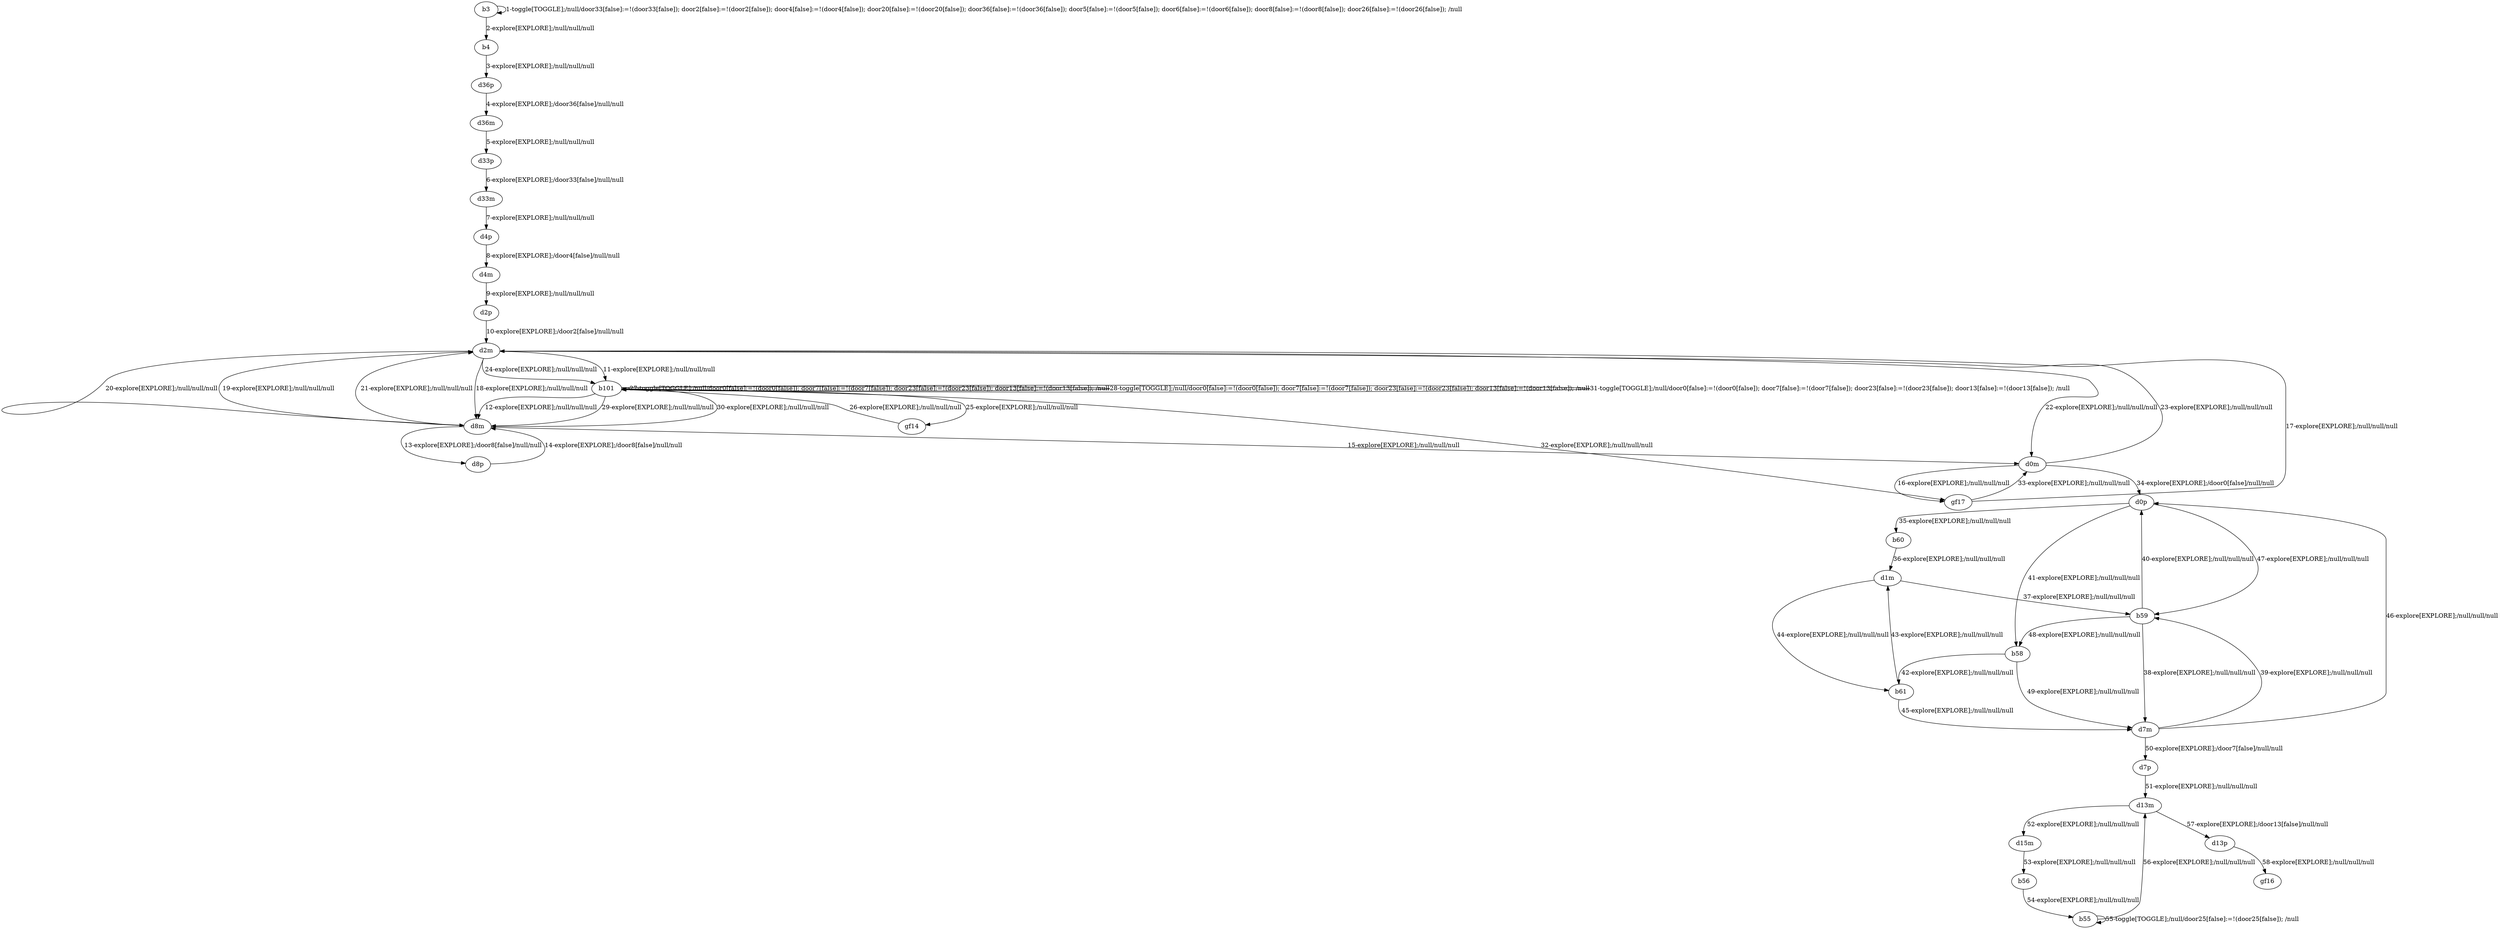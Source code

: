 # Total number of goals covered by this test: 5
# b55 --> b55
# b56 --> b55
# d13p --> gf16
# b55 --> d13m
# d15m --> b56

digraph g {
"b3" -> "b3" [label = "1-toggle[TOGGLE];/null/door33[false]:=!(door33[false]); door2[false]:=!(door2[false]); door4[false]:=!(door4[false]); door20[false]:=!(door20[false]); door36[false]:=!(door36[false]); door5[false]:=!(door5[false]); door6[false]:=!(door6[false]); door8[false]:=!(door8[false]); door26[false]:=!(door26[false]); /null"];
"b3" -> "b4" [label = "2-explore[EXPLORE];/null/null/null"];
"b4" -> "d36p" [label = "3-explore[EXPLORE];/null/null/null"];
"d36p" -> "d36m" [label = "4-explore[EXPLORE];/door36[false]/null/null"];
"d36m" -> "d33p" [label = "5-explore[EXPLORE];/null/null/null"];
"d33p" -> "d33m" [label = "6-explore[EXPLORE];/door33[false]/null/null"];
"d33m" -> "d4p" [label = "7-explore[EXPLORE];/null/null/null"];
"d4p" -> "d4m" [label = "8-explore[EXPLORE];/door4[false]/null/null"];
"d4m" -> "d2p" [label = "9-explore[EXPLORE];/null/null/null"];
"d2p" -> "d2m" [label = "10-explore[EXPLORE];/door2[false]/null/null"];
"d2m" -> "b101" [label = "11-explore[EXPLORE];/null/null/null"];
"b101" -> "d8m" [label = "12-explore[EXPLORE];/null/null/null"];
"d8m" -> "d8p" [label = "13-explore[EXPLORE];/door8[false]/null/null"];
"d8p" -> "d8m" [label = "14-explore[EXPLORE];/door8[false]/null/null"];
"d8m" -> "d0m" [label = "15-explore[EXPLORE];/null/null/null"];
"d0m" -> "gf17" [label = "16-explore[EXPLORE];/null/null/null"];
"gf17" -> "d2m" [label = "17-explore[EXPLORE];/null/null/null"];
"d2m" -> "d8m" [label = "18-explore[EXPLORE];/null/null/null"];
"d8m" -> "d2m" [label = "19-explore[EXPLORE];/null/null/null"];
"d2m" -> "d8m" [label = "20-explore[EXPLORE];/null/null/null"];
"d8m" -> "d2m" [label = "21-explore[EXPLORE];/null/null/null"];
"d2m" -> "d0m" [label = "22-explore[EXPLORE];/null/null/null"];
"d0m" -> "d2m" [label = "23-explore[EXPLORE];/null/null/null"];
"d2m" -> "b101" [label = "24-explore[EXPLORE];/null/null/null"];
"b101" -> "gf14" [label = "25-explore[EXPLORE];/null/null/null"];
"gf14" -> "b101" [label = "26-explore[EXPLORE];/null/null/null"];
"b101" -> "b101" [label = "27-toggle[TOGGLE];/null/door0[false]:=!(door0[false]); door7[false]:=!(door7[false]); door23[false]:=!(door23[false]); door13[false]:=!(door13[false]); /null"];
"b101" -> "b101" [label = "28-toggle[TOGGLE];/null/door0[false]:=!(door0[false]); door7[false]:=!(door7[false]); door23[false]:=!(door23[false]); door13[false]:=!(door13[false]); /null"];
"b101" -> "d8m" [label = "29-explore[EXPLORE];/null/null/null"];
"d8m" -> "b101" [label = "30-explore[EXPLORE];/null/null/null"];
"b101" -> "b101" [label = "31-toggle[TOGGLE];/null/door0[false]:=!(door0[false]); door7[false]:=!(door7[false]); door23[false]:=!(door23[false]); door13[false]:=!(door13[false]); /null"];
"b101" -> "gf17" [label = "32-explore[EXPLORE];/null/null/null"];
"gf17" -> "d0m" [label = "33-explore[EXPLORE];/null/null/null"];
"d0m" -> "d0p" [label = "34-explore[EXPLORE];/door0[false]/null/null"];
"d0p" -> "b60" [label = "35-explore[EXPLORE];/null/null/null"];
"b60" -> "d1m" [label = "36-explore[EXPLORE];/null/null/null"];
"d1m" -> "b59" [label = "37-explore[EXPLORE];/null/null/null"];
"b59" -> "d7m" [label = "38-explore[EXPLORE];/null/null/null"];
"d7m" -> "b59" [label = "39-explore[EXPLORE];/null/null/null"];
"b59" -> "d0p" [label = "40-explore[EXPLORE];/null/null/null"];
"d0p" -> "b58" [label = "41-explore[EXPLORE];/null/null/null"];
"b58" -> "b61" [label = "42-explore[EXPLORE];/null/null/null"];
"b61" -> "d1m" [label = "43-explore[EXPLORE];/null/null/null"];
"d1m" -> "b61" [label = "44-explore[EXPLORE];/null/null/null"];
"b61" -> "d7m" [label = "45-explore[EXPLORE];/null/null/null"];
"d7m" -> "d0p" [label = "46-explore[EXPLORE];/null/null/null"];
"d0p" -> "b59" [label = "47-explore[EXPLORE];/null/null/null"];
"b59" -> "b58" [label = "48-explore[EXPLORE];/null/null/null"];
"b58" -> "d7m" [label = "49-explore[EXPLORE];/null/null/null"];
"d7m" -> "d7p" [label = "50-explore[EXPLORE];/door7[false]/null/null"];
"d7p" -> "d13m" [label = "51-explore[EXPLORE];/null/null/null"];
"d13m" -> "d15m" [label = "52-explore[EXPLORE];/null/null/null"];
"d15m" -> "b56" [label = "53-explore[EXPLORE];/null/null/null"];
"b56" -> "b55" [label = "54-explore[EXPLORE];/null/null/null"];
"b55" -> "b55" [label = "55-toggle[TOGGLE];/null/door25[false]:=!(door25[false]); /null"];
"b55" -> "d13m" [label = "56-explore[EXPLORE];/null/null/null"];
"d13m" -> "d13p" [label = "57-explore[EXPLORE];/door13[false]/null/null"];
"d13p" -> "gf16" [label = "58-explore[EXPLORE];/null/null/null"];
}